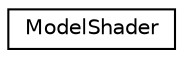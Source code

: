 digraph "Graphical Class Hierarchy"
{
  edge [fontname="Helvetica",fontsize="10",labelfontname="Helvetica",labelfontsize="10"];
  node [fontname="Helvetica",fontsize="10",shape=record];
  rankdir="LR";
  Node1 [label="ModelShader",height=0.2,width=0.4,color="black", fillcolor="white", style="filled",URL="$struct_model_shader.html"];
}
